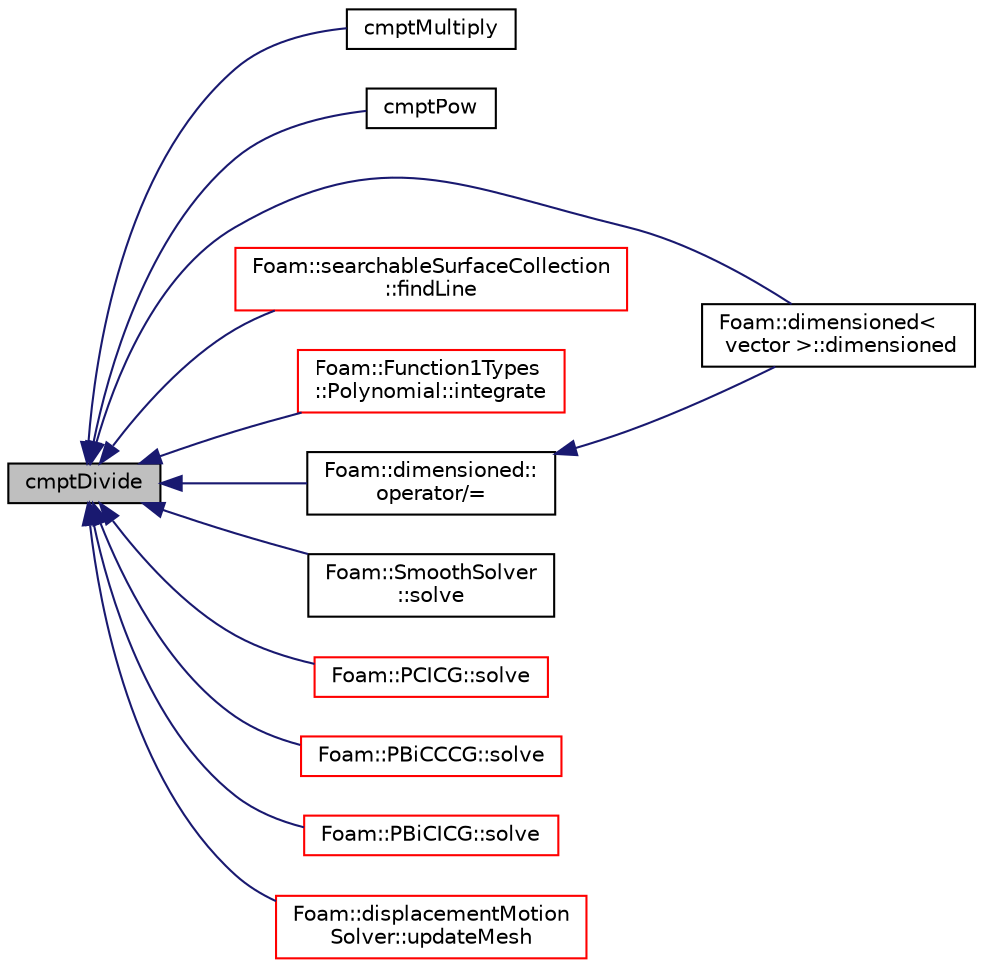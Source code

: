 digraph "cmptDivide"
{
  bgcolor="transparent";
  edge [fontname="Helvetica",fontsize="10",labelfontname="Helvetica",labelfontsize="10"];
  node [fontname="Helvetica",fontsize="10",shape=record];
  rankdir="LR";
  Node1 [label="cmptDivide",height=0.2,width=0.4,color="black", fillcolor="grey75", style="filled", fontcolor="black"];
  Node1 -> Node2 [dir="back",color="midnightblue",fontsize="10",style="solid",fontname="Helvetica"];
  Node2 [label="cmptMultiply",height=0.2,width=0.4,color="black",URL="$a10733.html#a8bb3a8a926f4b8fd50050caf267349fa"];
  Node1 -> Node3 [dir="back",color="midnightblue",fontsize="10",style="solid",fontname="Helvetica"];
  Node3 [label="cmptPow",height=0.2,width=0.4,color="black",URL="$a10733.html#a4eb7106a859dbc5fdcb4fb667bf905e3"];
  Node1 -> Node4 [dir="back",color="midnightblue",fontsize="10",style="solid",fontname="Helvetica"];
  Node4 [label="Foam::dimensioned\<\l vector \>::dimensioned",height=0.2,width=0.4,color="black",URL="$a00531.html#a97d65bea54a56a86a6ee89c657ffd9cf",tooltip="Construct given a value (creates dimensionless value). "];
  Node1 -> Node5 [dir="back",color="midnightblue",fontsize="10",style="solid",fontname="Helvetica"];
  Node5 [label="Foam::searchableSurfaceCollection\l::findLine",height=0.2,width=0.4,color="red",URL="$a02262.html#a099df5ddaf17545f9b58aeaceead2dab",tooltip="Find first intersection on segment from start to end. "];
  Node1 -> Node6 [dir="back",color="midnightblue",fontsize="10",style="solid",fontname="Helvetica"];
  Node6 [label="Foam::Function1Types\l::Polynomial::integrate",height=0.2,width=0.4,color="red",URL="$a01929.html#a866eeb2a77f2aed146549c89a5e57ad1",tooltip="Integrate between two (scalar) values. "];
  Node1 -> Node7 [dir="back",color="midnightblue",fontsize="10",style="solid",fontname="Helvetica"];
  Node7 [label="Foam::dimensioned::\loperator/=",height=0.2,width=0.4,color="black",URL="$a00531.html#a974af988e2b06b3a8f644ba16dadbe4f"];
  Node7 -> Node4 [dir="back",color="midnightblue",fontsize="10",style="solid",fontname="Helvetica"];
  Node1 -> Node8 [dir="back",color="midnightblue",fontsize="10",style="solid",fontname="Helvetica"];
  Node8 [label="Foam::SmoothSolver\l::solve",height=0.2,width=0.4,color="black",URL="$a02360.html#a6020d3a68339ab1a050e90633b70ca5a",tooltip="Solve the matrix with this solver. "];
  Node1 -> Node9 [dir="back",color="midnightblue",fontsize="10",style="solid",fontname="Helvetica"];
  Node9 [label="Foam::PCICG::solve",height=0.2,width=0.4,color="red",URL="$a01825.html#a6020d3a68339ab1a050e90633b70ca5a",tooltip="Solve the matrix with this solver. "];
  Node1 -> Node10 [dir="back",color="midnightblue",fontsize="10",style="solid",fontname="Helvetica"];
  Node10 [label="Foam::PBiCCCG::solve",height=0.2,width=0.4,color="red",URL="$a01821.html#a6020d3a68339ab1a050e90633b70ca5a",tooltip="Solve the matrix with this solver. "];
  Node1 -> Node11 [dir="back",color="midnightblue",fontsize="10",style="solid",fontname="Helvetica"];
  Node11 [label="Foam::PBiCICG::solve",height=0.2,width=0.4,color="red",URL="$a01823.html#a6020d3a68339ab1a050e90633b70ca5a",tooltip="Solve the matrix with this solver. "];
  Node1 -> Node12 [dir="back",color="midnightblue",fontsize="10",style="solid",fontname="Helvetica"];
  Node12 [label="Foam::displacementMotion\lSolver::updateMesh",height=0.2,width=0.4,color="red",URL="$a00553.html#ad57565956fd4064299f4bd3c4eebb1d4",tooltip="Update local data for topology changes. "];
}
